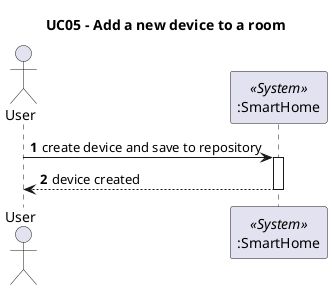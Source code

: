 @startuml

autonumber
title UC05 - Add a new device to a room

Actor User
participant ":SmartHome" as SmartHome <<System>>

User -> SmartHome : create device and save to repository
activate SmartHome
User <--SmartHome:  device created
deactivate SmartHome

@enduml